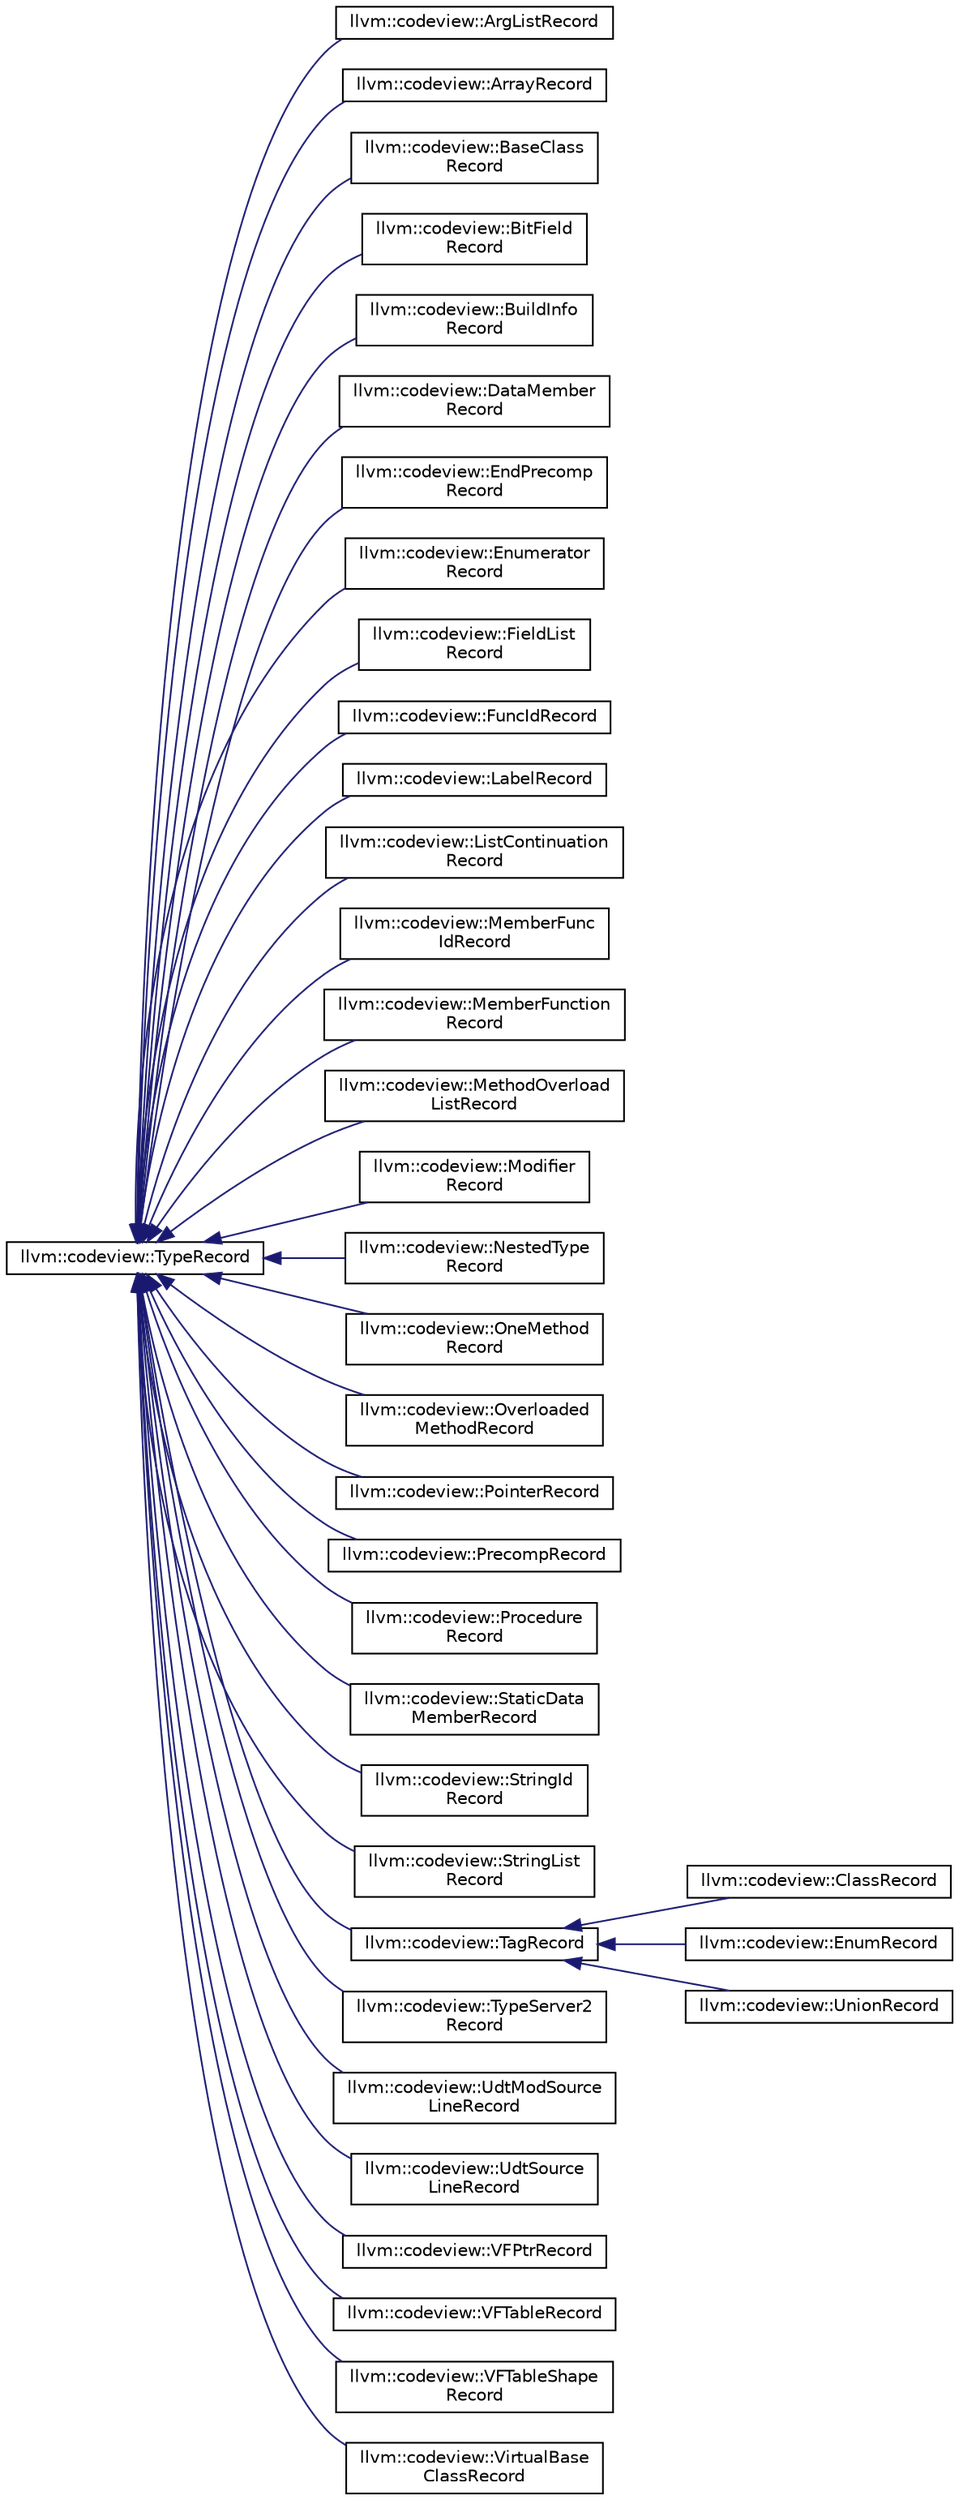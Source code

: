 digraph "Graphical Class Hierarchy"
{
 // LATEX_PDF_SIZE
  bgcolor="transparent";
  edge [fontname="Helvetica",fontsize="10",labelfontname="Helvetica",labelfontsize="10"];
  node [fontname="Helvetica",fontsize="10",shape="box"];
  rankdir="LR";
  Node0 [label="llvm::codeview::TypeRecord",height=0.2,width=0.4,color="black",URL="$classllvm_1_1codeview_1_1TypeRecord.html",tooltip=" "];
  Node0 -> Node1 [dir="back",color="midnightblue",fontsize="10",style="solid",fontname="Helvetica"];
  Node1 [label="llvm::codeview::ArgListRecord",height=0.2,width=0.4,color="black",URL="$classllvm_1_1codeview_1_1ArgListRecord.html",tooltip=" "];
  Node0 -> Node2 [dir="back",color="midnightblue",fontsize="10",style="solid",fontname="Helvetica"];
  Node2 [label="llvm::codeview::ArrayRecord",height=0.2,width=0.4,color="black",URL="$classllvm_1_1codeview_1_1ArrayRecord.html",tooltip=" "];
  Node0 -> Node3 [dir="back",color="midnightblue",fontsize="10",style="solid",fontname="Helvetica"];
  Node3 [label="llvm::codeview::BaseClass\lRecord",height=0.2,width=0.4,color="black",URL="$classllvm_1_1codeview_1_1BaseClassRecord.html",tooltip=" "];
  Node0 -> Node4 [dir="back",color="midnightblue",fontsize="10",style="solid",fontname="Helvetica"];
  Node4 [label="llvm::codeview::BitField\lRecord",height=0.2,width=0.4,color="black",URL="$classllvm_1_1codeview_1_1BitFieldRecord.html",tooltip=" "];
  Node0 -> Node5 [dir="back",color="midnightblue",fontsize="10",style="solid",fontname="Helvetica"];
  Node5 [label="llvm::codeview::BuildInfo\lRecord",height=0.2,width=0.4,color="black",URL="$classllvm_1_1codeview_1_1BuildInfoRecord.html",tooltip=" "];
  Node0 -> Node6 [dir="back",color="midnightblue",fontsize="10",style="solid",fontname="Helvetica"];
  Node6 [label="llvm::codeview::DataMember\lRecord",height=0.2,width=0.4,color="black",URL="$classllvm_1_1codeview_1_1DataMemberRecord.html",tooltip=" "];
  Node0 -> Node7 [dir="back",color="midnightblue",fontsize="10",style="solid",fontname="Helvetica"];
  Node7 [label="llvm::codeview::EndPrecomp\lRecord",height=0.2,width=0.4,color="black",URL="$classllvm_1_1codeview_1_1EndPrecompRecord.html",tooltip=" "];
  Node0 -> Node8 [dir="back",color="midnightblue",fontsize="10",style="solid",fontname="Helvetica"];
  Node8 [label="llvm::codeview::Enumerator\lRecord",height=0.2,width=0.4,color="black",URL="$classllvm_1_1codeview_1_1EnumeratorRecord.html",tooltip=" "];
  Node0 -> Node9 [dir="back",color="midnightblue",fontsize="10",style="solid",fontname="Helvetica"];
  Node9 [label="llvm::codeview::FieldList\lRecord",height=0.2,width=0.4,color="black",URL="$classllvm_1_1codeview_1_1FieldListRecord.html",tooltip=" "];
  Node0 -> Node10 [dir="back",color="midnightblue",fontsize="10",style="solid",fontname="Helvetica"];
  Node10 [label="llvm::codeview::FuncIdRecord",height=0.2,width=0.4,color="black",URL="$classllvm_1_1codeview_1_1FuncIdRecord.html",tooltip=" "];
  Node0 -> Node11 [dir="back",color="midnightblue",fontsize="10",style="solid",fontname="Helvetica"];
  Node11 [label="llvm::codeview::LabelRecord",height=0.2,width=0.4,color="black",URL="$classllvm_1_1codeview_1_1LabelRecord.html",tooltip=" "];
  Node0 -> Node12 [dir="back",color="midnightblue",fontsize="10",style="solid",fontname="Helvetica"];
  Node12 [label="llvm::codeview::ListContinuation\lRecord",height=0.2,width=0.4,color="black",URL="$classllvm_1_1codeview_1_1ListContinuationRecord.html",tooltip="LF_INDEX - Used to chain two large LF_FIELDLIST or LF_METHODLIST records together."];
  Node0 -> Node13 [dir="back",color="midnightblue",fontsize="10",style="solid",fontname="Helvetica"];
  Node13 [label="llvm::codeview::MemberFunc\lIdRecord",height=0.2,width=0.4,color="black",URL="$classllvm_1_1codeview_1_1MemberFuncIdRecord.html",tooltip=" "];
  Node0 -> Node14 [dir="back",color="midnightblue",fontsize="10",style="solid",fontname="Helvetica"];
  Node14 [label="llvm::codeview::MemberFunction\lRecord",height=0.2,width=0.4,color="black",URL="$classllvm_1_1codeview_1_1MemberFunctionRecord.html",tooltip=" "];
  Node0 -> Node15 [dir="back",color="midnightblue",fontsize="10",style="solid",fontname="Helvetica"];
  Node15 [label="llvm::codeview::MethodOverload\lListRecord",height=0.2,width=0.4,color="black",URL="$classllvm_1_1codeview_1_1MethodOverloadListRecord.html",tooltip=" "];
  Node0 -> Node16 [dir="back",color="midnightblue",fontsize="10",style="solid",fontname="Helvetica"];
  Node16 [label="llvm::codeview::Modifier\lRecord",height=0.2,width=0.4,color="black",URL="$classllvm_1_1codeview_1_1ModifierRecord.html",tooltip=" "];
  Node0 -> Node17 [dir="back",color="midnightblue",fontsize="10",style="solid",fontname="Helvetica"];
  Node17 [label="llvm::codeview::NestedType\lRecord",height=0.2,width=0.4,color="black",URL="$classllvm_1_1codeview_1_1NestedTypeRecord.html",tooltip=" "];
  Node0 -> Node18 [dir="back",color="midnightblue",fontsize="10",style="solid",fontname="Helvetica"];
  Node18 [label="llvm::codeview::OneMethod\lRecord",height=0.2,width=0.4,color="black",URL="$classllvm_1_1codeview_1_1OneMethodRecord.html",tooltip=" "];
  Node0 -> Node19 [dir="back",color="midnightblue",fontsize="10",style="solid",fontname="Helvetica"];
  Node19 [label="llvm::codeview::Overloaded\lMethodRecord",height=0.2,width=0.4,color="black",URL="$classllvm_1_1codeview_1_1OverloadedMethodRecord.html",tooltip="For method overload sets. LF_METHOD."];
  Node0 -> Node20 [dir="back",color="midnightblue",fontsize="10",style="solid",fontname="Helvetica"];
  Node20 [label="llvm::codeview::PointerRecord",height=0.2,width=0.4,color="black",URL="$classllvm_1_1codeview_1_1PointerRecord.html",tooltip=" "];
  Node0 -> Node21 [dir="back",color="midnightblue",fontsize="10",style="solid",fontname="Helvetica"];
  Node21 [label="llvm::codeview::PrecompRecord",height=0.2,width=0.4,color="black",URL="$classllvm_1_1codeview_1_1PrecompRecord.html",tooltip=" "];
  Node0 -> Node22 [dir="back",color="midnightblue",fontsize="10",style="solid",fontname="Helvetica"];
  Node22 [label="llvm::codeview::Procedure\lRecord",height=0.2,width=0.4,color="black",URL="$classllvm_1_1codeview_1_1ProcedureRecord.html",tooltip=" "];
  Node0 -> Node23 [dir="back",color="midnightblue",fontsize="10",style="solid",fontname="Helvetica"];
  Node23 [label="llvm::codeview::StaticData\lMemberRecord",height=0.2,width=0.4,color="black",URL="$classllvm_1_1codeview_1_1StaticDataMemberRecord.html",tooltip=" "];
  Node0 -> Node24 [dir="back",color="midnightblue",fontsize="10",style="solid",fontname="Helvetica"];
  Node24 [label="llvm::codeview::StringId\lRecord",height=0.2,width=0.4,color="black",URL="$classllvm_1_1codeview_1_1StringIdRecord.html",tooltip=" "];
  Node0 -> Node25 [dir="back",color="midnightblue",fontsize="10",style="solid",fontname="Helvetica"];
  Node25 [label="llvm::codeview::StringList\lRecord",height=0.2,width=0.4,color="black",URL="$classllvm_1_1codeview_1_1StringListRecord.html",tooltip=" "];
  Node0 -> Node26 [dir="back",color="midnightblue",fontsize="10",style="solid",fontname="Helvetica"];
  Node26 [label="llvm::codeview::TagRecord",height=0.2,width=0.4,color="black",URL="$classllvm_1_1codeview_1_1TagRecord.html",tooltip=" "];
  Node26 -> Node27 [dir="back",color="midnightblue",fontsize="10",style="solid",fontname="Helvetica"];
  Node27 [label="llvm::codeview::ClassRecord",height=0.2,width=0.4,color="black",URL="$classllvm_1_1codeview_1_1ClassRecord.html",tooltip=" "];
  Node26 -> Node28 [dir="back",color="midnightblue",fontsize="10",style="solid",fontname="Helvetica"];
  Node28 [label="llvm::codeview::EnumRecord",height=0.2,width=0.4,color="black",URL="$classllvm_1_1codeview_1_1EnumRecord.html",tooltip=" "];
  Node26 -> Node29 [dir="back",color="midnightblue",fontsize="10",style="solid",fontname="Helvetica"];
  Node29 [label="llvm::codeview::UnionRecord",height=0.2,width=0.4,color="black",URL="$structllvm_1_1codeview_1_1UnionRecord.html",tooltip=" "];
  Node0 -> Node30 [dir="back",color="midnightblue",fontsize="10",style="solid",fontname="Helvetica"];
  Node30 [label="llvm::codeview::TypeServer2\lRecord",height=0.2,width=0.4,color="black",URL="$classllvm_1_1codeview_1_1TypeServer2Record.html",tooltip=" "];
  Node0 -> Node31 [dir="back",color="midnightblue",fontsize="10",style="solid",fontname="Helvetica"];
  Node31 [label="llvm::codeview::UdtModSource\lLineRecord",height=0.2,width=0.4,color="black",URL="$classllvm_1_1codeview_1_1UdtModSourceLineRecord.html",tooltip=" "];
  Node0 -> Node32 [dir="back",color="midnightblue",fontsize="10",style="solid",fontname="Helvetica"];
  Node32 [label="llvm::codeview::UdtSource\lLineRecord",height=0.2,width=0.4,color="black",URL="$classllvm_1_1codeview_1_1UdtSourceLineRecord.html",tooltip=" "];
  Node0 -> Node33 [dir="back",color="midnightblue",fontsize="10",style="solid",fontname="Helvetica"];
  Node33 [label="llvm::codeview::VFPtrRecord",height=0.2,width=0.4,color="black",URL="$classllvm_1_1codeview_1_1VFPtrRecord.html",tooltip=" "];
  Node0 -> Node34 [dir="back",color="midnightblue",fontsize="10",style="solid",fontname="Helvetica"];
  Node34 [label="llvm::codeview::VFTableRecord",height=0.2,width=0.4,color="black",URL="$classllvm_1_1codeview_1_1VFTableRecord.html",tooltip=" "];
  Node0 -> Node35 [dir="back",color="midnightblue",fontsize="10",style="solid",fontname="Helvetica"];
  Node35 [label="llvm::codeview::VFTableShape\lRecord",height=0.2,width=0.4,color="black",URL="$classllvm_1_1codeview_1_1VFTableShapeRecord.html",tooltip=" "];
  Node0 -> Node36 [dir="back",color="midnightblue",fontsize="10",style="solid",fontname="Helvetica"];
  Node36 [label="llvm::codeview::VirtualBase\lClassRecord",height=0.2,width=0.4,color="black",URL="$classllvm_1_1codeview_1_1VirtualBaseClassRecord.html",tooltip=" "];
}
